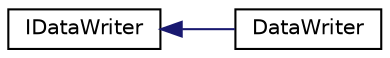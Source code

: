 digraph "Graphical Class Hierarchy"
{
  edge [fontname="Helvetica",fontsize="10",labelfontname="Helvetica",labelfontsize="10"];
  node [fontname="Helvetica",fontsize="10",shape=record];
  rankdir="LR";
  Node0 [label="IDataWriter",height=0.2,width=0.4,color="black", fillcolor="white", style="filled",URL="$da/d7d/classIDataWriter.html"];
  Node0 -> Node1 [dir="back",color="midnightblue",fontsize="10",style="solid",fontname="Helvetica"];
  Node1 [label="DataWriter",height=0.2,width=0.4,color="black", fillcolor="white", style="filled",URL="$db/dfc/classDataWriter.html"];
}

